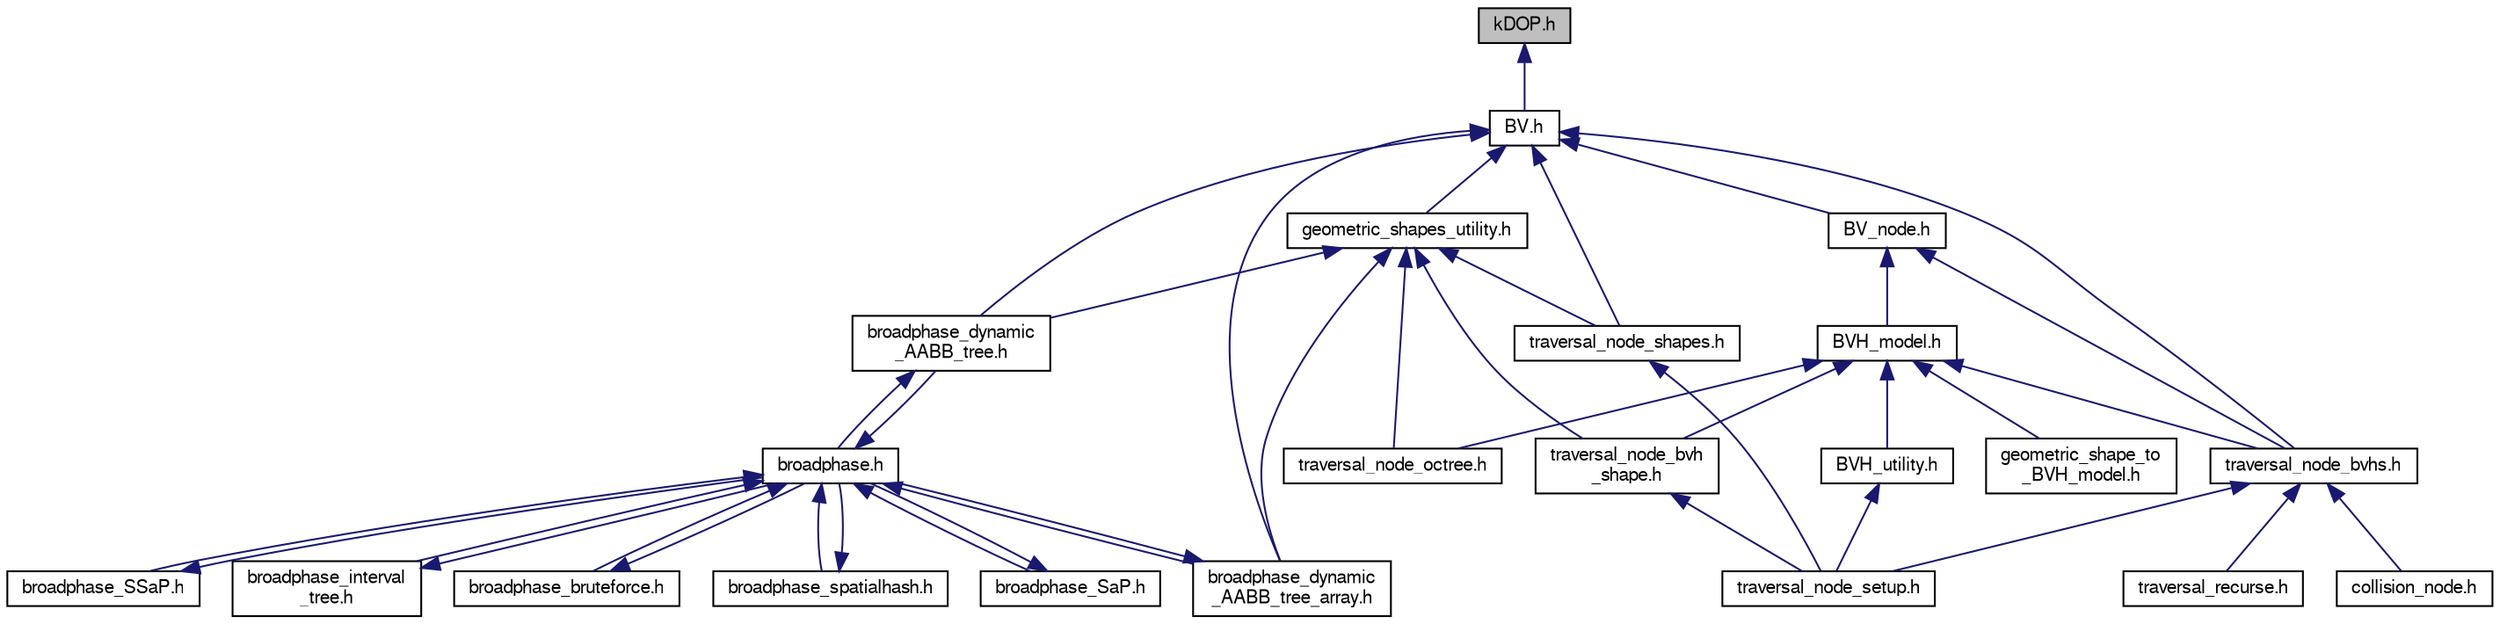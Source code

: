 digraph "kDOP.h"
{
  edge [fontname="FreeSans",fontsize="10",labelfontname="FreeSans",labelfontsize="10"];
  node [fontname="FreeSans",fontsize="10",shape=record];
  Node1 [label="kDOP.h",height=0.2,width=0.4,color="black", fillcolor="grey75", style="filled" fontcolor="black"];
  Node1 -> Node2 [dir="back",color="midnightblue",fontsize="10",style="solid",fontname="FreeSans"];
  Node2 [label="BV.h",height=0.2,width=0.4,color="black", fillcolor="white", style="filled",URL="$a00236.html"];
  Node2 -> Node3 [dir="back",color="midnightblue",fontsize="10",style="solid",fontname="FreeSans"];
  Node3 [label="broadphase_dynamic\l_AABB_tree.h",height=0.2,width=0.4,color="black", fillcolor="white", style="filled",URL="$a00229.html"];
  Node3 -> Node4 [dir="back",color="midnightblue",fontsize="10",style="solid",fontname="FreeSans"];
  Node4 [label="broadphase.h",height=0.2,width=0.4,color="black", fillcolor="white", style="filled",URL="$a00227.html"];
  Node4 -> Node5 [dir="back",color="midnightblue",fontsize="10",style="solid",fontname="FreeSans"];
  Node5 [label="broadphase_bruteforce.h",height=0.2,width=0.4,color="black", fillcolor="white", style="filled",URL="$a00228.html"];
  Node5 -> Node4 [dir="back",color="midnightblue",fontsize="10",style="solid",fontname="FreeSans"];
  Node4 -> Node6 [dir="back",color="midnightblue",fontsize="10",style="solid",fontname="FreeSans"];
  Node6 [label="broadphase_spatialhash.h",height=0.2,width=0.4,color="black", fillcolor="white", style="filled",URL="$a00233.html"];
  Node6 -> Node4 [dir="back",color="midnightblue",fontsize="10",style="solid",fontname="FreeSans"];
  Node4 -> Node7 [dir="back",color="midnightblue",fontsize="10",style="solid",fontname="FreeSans"];
  Node7 [label="broadphase_SaP.h",height=0.2,width=0.4,color="black", fillcolor="white", style="filled",URL="$a00232.html"];
  Node7 -> Node4 [dir="back",color="midnightblue",fontsize="10",style="solid",fontname="FreeSans"];
  Node4 -> Node8 [dir="back",color="midnightblue",fontsize="10",style="solid",fontname="FreeSans"];
  Node8 [label="broadphase_SSaP.h",height=0.2,width=0.4,color="black", fillcolor="white", style="filled",URL="$a00235.html"];
  Node8 -> Node4 [dir="back",color="midnightblue",fontsize="10",style="solid",fontname="FreeSans"];
  Node4 -> Node9 [dir="back",color="midnightblue",fontsize="10",style="solid",fontname="FreeSans"];
  Node9 [label="broadphase_interval\l_tree.h",height=0.2,width=0.4,color="black", fillcolor="white", style="filled",URL="$a00231.html"];
  Node9 -> Node4 [dir="back",color="midnightblue",fontsize="10",style="solid",fontname="FreeSans"];
  Node4 -> Node3 [dir="back",color="midnightblue",fontsize="10",style="solid",fontname="FreeSans"];
  Node4 -> Node10 [dir="back",color="midnightblue",fontsize="10",style="solid",fontname="FreeSans"];
  Node10 [label="broadphase_dynamic\l_AABB_tree_array.h",height=0.2,width=0.4,color="black", fillcolor="white", style="filled",URL="$a00230.html"];
  Node10 -> Node4 [dir="back",color="midnightblue",fontsize="10",style="solid",fontname="FreeSans"];
  Node2 -> Node11 [dir="back",color="midnightblue",fontsize="10",style="solid",fontname="FreeSans"];
  Node11 [label="geometric_shapes_utility.h",height=0.2,width=0.4,color="black", fillcolor="white", style="filled",URL="$a00262.html"];
  Node11 -> Node3 [dir="back",color="midnightblue",fontsize="10",style="solid",fontname="FreeSans"];
  Node11 -> Node10 [dir="back",color="midnightblue",fontsize="10",style="solid",fontname="FreeSans"];
  Node11 -> Node12 [dir="back",color="midnightblue",fontsize="10",style="solid",fontname="FreeSans"];
  Node12 [label="traversal_node_bvh\l_shape.h",height=0.2,width=0.4,color="black", fillcolor="white", style="filled",URL="$a00312.html"];
  Node12 -> Node13 [dir="back",color="midnightblue",fontsize="10",style="solid",fontname="FreeSans"];
  Node13 [label="traversal_node_setup.h",height=0.2,width=0.4,color="black", fillcolor="white", style="filled",URL="$a00315.html"];
  Node11 -> Node14 [dir="back",color="midnightblue",fontsize="10",style="solid",fontname="FreeSans"];
  Node14 [label="traversal_node_octree.h",height=0.2,width=0.4,color="black", fillcolor="white", style="filled",URL="$a00314.html"];
  Node11 -> Node15 [dir="back",color="midnightblue",fontsize="10",style="solid",fontname="FreeSans"];
  Node15 [label="traversal_node_shapes.h",height=0.2,width=0.4,color="black", fillcolor="white", style="filled",URL="$a00316.html"];
  Node15 -> Node13 [dir="back",color="midnightblue",fontsize="10",style="solid",fontname="FreeSans"];
  Node2 -> Node10 [dir="back",color="midnightblue",fontsize="10",style="solid",fontname="FreeSans"];
  Node2 -> Node16 [dir="back",color="midnightblue",fontsize="10",style="solid",fontname="FreeSans"];
  Node16 [label="BV_node.h",height=0.2,width=0.4,color="black", fillcolor="white", style="filled",URL="$a00238.html"];
  Node16 -> Node17 [dir="back",color="midnightblue",fontsize="10",style="solid",fontname="FreeSans"];
  Node17 [label="BVH_model.h",height=0.2,width=0.4,color="black", fillcolor="white", style="filled",URL="$a00242.html"];
  Node17 -> Node18 [dir="back",color="midnightblue",fontsize="10",style="solid",fontname="FreeSans"];
  Node18 [label="BVH_utility.h",height=0.2,width=0.4,color="black", fillcolor="white", style="filled",URL="$a00243.html"];
  Node18 -> Node13 [dir="back",color="midnightblue",fontsize="10",style="solid",fontname="FreeSans"];
  Node17 -> Node19 [dir="back",color="midnightblue",fontsize="10",style="solid",fontname="FreeSans"];
  Node19 [label="traversal_node_bvhs.h",height=0.2,width=0.4,color="black", fillcolor="white", style="filled",URL="$a00313.html"];
  Node19 -> Node20 [dir="back",color="midnightblue",fontsize="10",style="solid",fontname="FreeSans"];
  Node20 [label="collision_node.h",height=0.2,width=0.4,color="black", fillcolor="white", style="filled",URL="$a00248.html"];
  Node19 -> Node13 [dir="back",color="midnightblue",fontsize="10",style="solid",fontname="FreeSans"];
  Node19 -> Node21 [dir="back",color="midnightblue",fontsize="10",style="solid",fontname="FreeSans"];
  Node21 [label="traversal_recurse.h",height=0.2,width=0.4,color="black", fillcolor="white", style="filled",URL="$a00317.html"];
  Node17 -> Node22 [dir="back",color="midnightblue",fontsize="10",style="solid",fontname="FreeSans"];
  Node22 [label="geometric_shape_to\l_BVH_model.h",height=0.2,width=0.4,color="black", fillcolor="white", style="filled",URL="$a00260.html"];
  Node17 -> Node12 [dir="back",color="midnightblue",fontsize="10",style="solid",fontname="FreeSans"];
  Node17 -> Node14 [dir="back",color="midnightblue",fontsize="10",style="solid",fontname="FreeSans"];
  Node16 -> Node19 [dir="back",color="midnightblue",fontsize="10",style="solid",fontname="FreeSans"];
  Node2 -> Node19 [dir="back",color="midnightblue",fontsize="10",style="solid",fontname="FreeSans"];
  Node2 -> Node15 [dir="back",color="midnightblue",fontsize="10",style="solid",fontname="FreeSans"];
}
